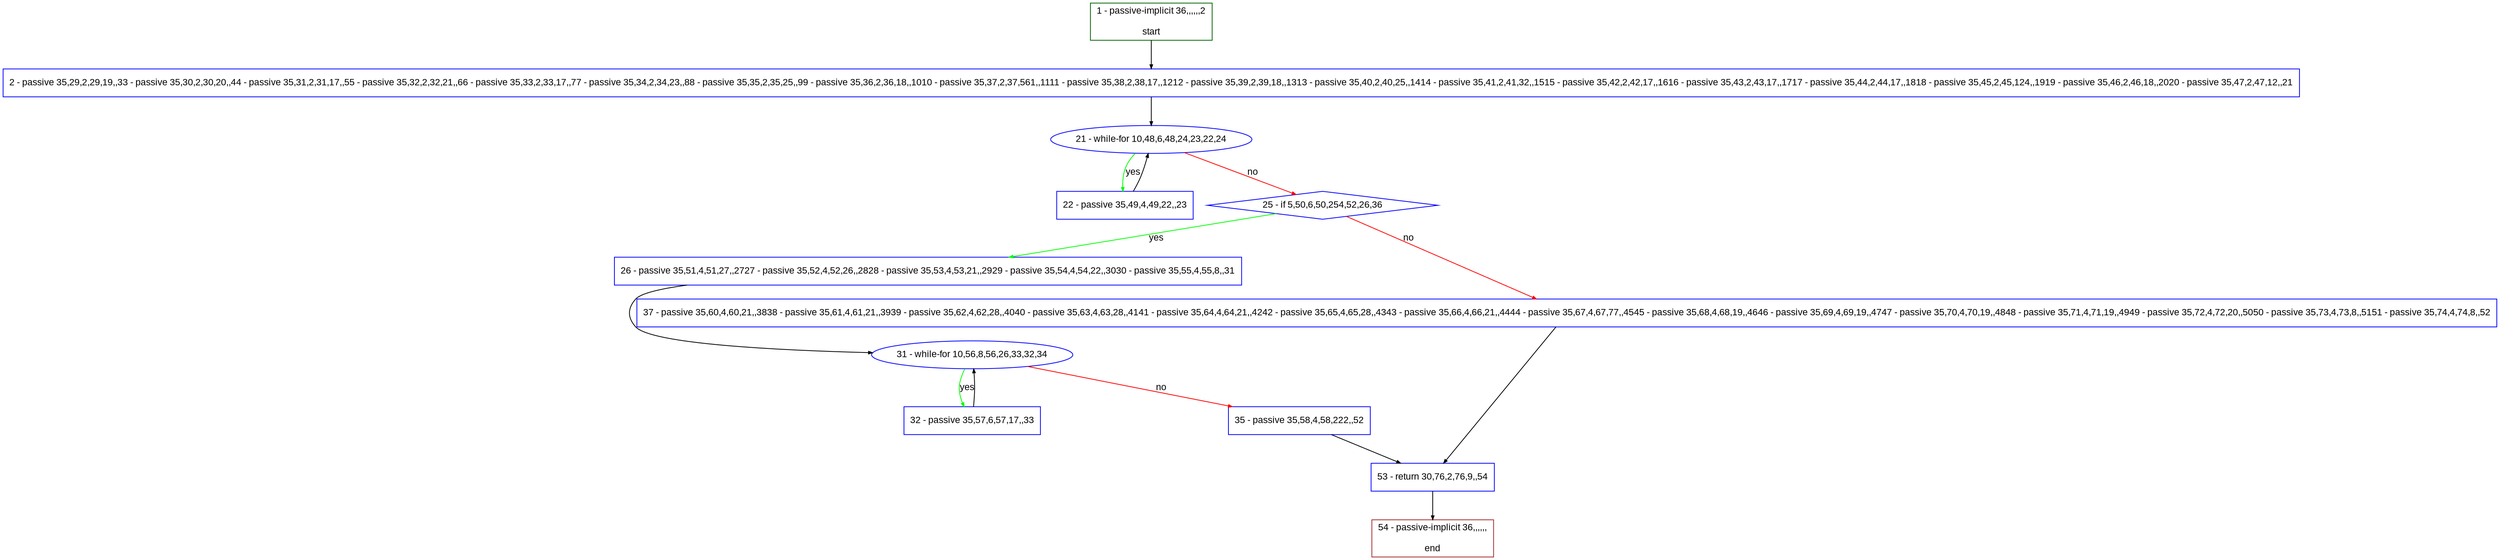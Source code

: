 digraph "" {
  graph [pack="true", label="", fontsize="12", packmode="clust", fontname="Arial", fillcolor="#FFFFCC", bgcolor="white", style="rounded,filled", compound="true"];
  node [node_initialized="no", label="", color="grey", fontsize="12", fillcolor="white", fontname="Arial", style="filled", shape="rectangle", compound="true", fixedsize="false"];
  edge [fontcolor="black", arrowhead="normal", arrowtail="none", arrowsize="0.5", ltail="", label="", color="black", fontsize="12", lhead="", fontname="Arial", dir="forward", compound="true"];
  __N1 [label="2 - passive 35,29,2,29,19,,33 - passive 35,30,2,30,20,,44 - passive 35,31,2,31,17,,55 - passive 35,32,2,32,21,,66 - passive 35,33,2,33,17,,77 - passive 35,34,2,34,23,,88 - passive 35,35,2,35,25,,99 - passive 35,36,2,36,18,,1010 - passive 35,37,2,37,561,,1111 - passive 35,38,2,38,17,,1212 - passive 35,39,2,39,18,,1313 - passive 35,40,2,40,25,,1414 - passive 35,41,2,41,32,,1515 - passive 35,42,2,42,17,,1616 - passive 35,43,2,43,17,,1717 - passive 35,44,2,44,17,,1818 - passive 35,45,2,45,124,,1919 - passive 35,46,2,46,18,,2020 - passive 35,47,2,47,12,,21", color="#0000ff", fillcolor="#ffffff", style="filled", shape="box"];
  __N2 [label="1 - passive-implicit 36,,,,,,2\n\nstart", color="#006400", fillcolor="#ffffff", style="filled", shape="box"];
  __N3 [label="21 - while-for 10,48,6,48,24,23,22,24", color="#0000ff", fillcolor="#ffffff", style="filled", shape="oval"];
  __N4 [label="22 - passive 35,49,4,49,22,,23", color="#0000ff", fillcolor="#ffffff", style="filled", shape="box"];
  __N5 [label="25 - if 5,50,6,50,254,52,26,36", color="#0000ff", fillcolor="#ffffff", style="filled", shape="diamond"];
  __N6 [label="26 - passive 35,51,4,51,27,,2727 - passive 35,52,4,52,26,,2828 - passive 35,53,4,53,21,,2929 - passive 35,54,4,54,22,,3030 - passive 35,55,4,55,8,,31", color="#0000ff", fillcolor="#ffffff", style="filled", shape="box"];
  __N7 [label="37 - passive 35,60,4,60,21,,3838 - passive 35,61,4,61,21,,3939 - passive 35,62,4,62,28,,4040 - passive 35,63,4,63,28,,4141 - passive 35,64,4,64,21,,4242 - passive 35,65,4,65,28,,4343 - passive 35,66,4,66,21,,4444 - passive 35,67,4,67,77,,4545 - passive 35,68,4,68,19,,4646 - passive 35,69,4,69,19,,4747 - passive 35,70,4,70,19,,4848 - passive 35,71,4,71,19,,4949 - passive 35,72,4,72,20,,5050 - passive 35,73,4,73,8,,5151 - passive 35,74,4,74,8,,52", color="#0000ff", fillcolor="#ffffff", style="filled", shape="box"];
  __N8 [label="31 - while-for 10,56,8,56,26,33,32,34", color="#0000ff", fillcolor="#ffffff", style="filled", shape="oval"];
  __N9 [label="32 - passive 35,57,6,57,17,,33", color="#0000ff", fillcolor="#ffffff", style="filled", shape="box"];
  __N10 [label="35 - passive 35,58,4,58,222,,52", color="#0000ff", fillcolor="#ffffff", style="filled", shape="box"];
  __N11 [label="53 - return 30,76,2,76,9,,54", color="#0000ff", fillcolor="#ffffff", style="filled", shape="box"];
  __N12 [label="54 - passive-implicit 36,,,,,,\n\nend", color="#a52a2a", fillcolor="#ffffff", style="filled", shape="box"];
  __N2 -> __N1 [arrowhead="normal", arrowtail="none", color="#000000", label="", dir="forward"];
  __N1 -> __N3 [arrowhead="normal", arrowtail="none", color="#000000", label="", dir="forward"];
  __N3 -> __N4 [arrowhead="normal", arrowtail="none", color="#00ff00", label="yes", dir="forward"];
  __N4 -> __N3 [arrowhead="normal", arrowtail="none", color="#000000", label="", dir="forward"];
  __N3 -> __N5 [arrowhead="normal", arrowtail="none", color="#ff0000", label="no", dir="forward"];
  __N5 -> __N6 [arrowhead="normal", arrowtail="none", color="#00ff00", label="yes", dir="forward"];
  __N5 -> __N7 [arrowhead="normal", arrowtail="none", color="#ff0000", label="no", dir="forward"];
  __N6 -> __N8 [arrowhead="normal", arrowtail="none", color="#000000", label="", dir="forward"];
  __N8 -> __N9 [arrowhead="normal", arrowtail="none", color="#00ff00", label="yes", dir="forward"];
  __N9 -> __N8 [arrowhead="normal", arrowtail="none", color="#000000", label="", dir="forward"];
  __N8 -> __N10 [arrowhead="normal", arrowtail="none", color="#ff0000", label="no", dir="forward"];
  __N10 -> __N11 [arrowhead="normal", arrowtail="none", color="#000000", label="", dir="forward"];
  __N7 -> __N11 [arrowhead="normal", arrowtail="none", color="#000000", label="", dir="forward"];
  __N11 -> __N12 [arrowhead="normal", arrowtail="none", color="#000000", label="", dir="forward"];
}
